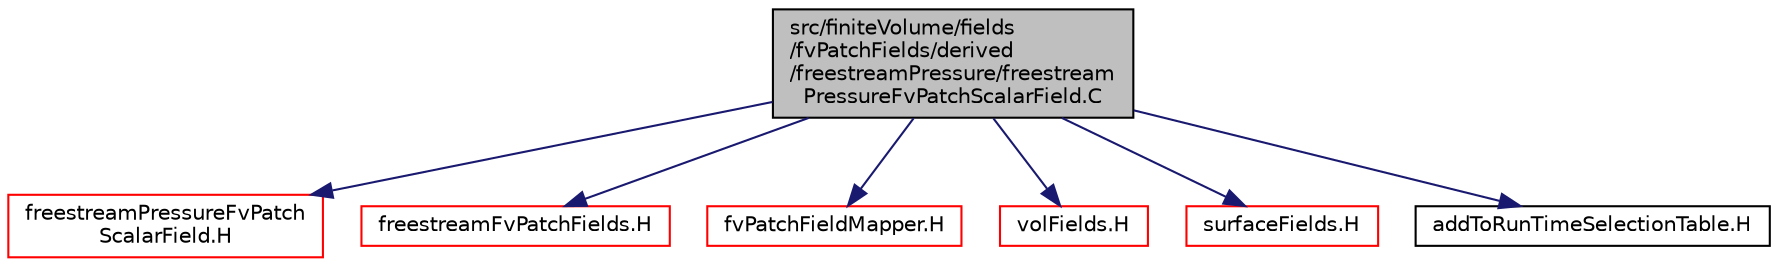 digraph "src/finiteVolume/fields/fvPatchFields/derived/freestreamPressure/freestreamPressureFvPatchScalarField.C"
{
  bgcolor="transparent";
  edge [fontname="Helvetica",fontsize="10",labelfontname="Helvetica",labelfontsize="10"];
  node [fontname="Helvetica",fontsize="10",shape=record];
  Node0 [label="src/finiteVolume/fields\l/fvPatchFields/derived\l/freestreamPressure/freestream\lPressureFvPatchScalarField.C",height=0.2,width=0.4,color="black", fillcolor="grey75", style="filled", fontcolor="black"];
  Node0 -> Node1 [color="midnightblue",fontsize="10",style="solid",fontname="Helvetica"];
  Node1 [label="freestreamPressureFvPatch\lScalarField.H",height=0.2,width=0.4,color="red",URL="$a02135.html"];
  Node0 -> Node208 [color="midnightblue",fontsize="10",style="solid",fontname="Helvetica"];
  Node208 [label="freestreamFvPatchFields.H",height=0.2,width=0.4,color="red",URL="$a02126.html"];
  Node0 -> Node212 [color="midnightblue",fontsize="10",style="solid",fontname="Helvetica"];
  Node212 [label="fvPatchFieldMapper.H",height=0.2,width=0.4,color="red",URL="$a02630.html"];
  Node0 -> Node213 [color="midnightblue",fontsize="10",style="solid",fontname="Helvetica"];
  Node213 [label="volFields.H",height=0.2,width=0.4,color="red",URL="$a02912.html"];
  Node0 -> Node325 [color="midnightblue",fontsize="10",style="solid",fontname="Helvetica"];
  Node325 [label="surfaceFields.H",height=0.2,width=0.4,color="red",URL="$a02897.html",tooltip="Foam::surfaceFields. "];
  Node0 -> Node332 [color="midnightblue",fontsize="10",style="solid",fontname="Helvetica"];
  Node332 [label="addToRunTimeSelectionTable.H",height=0.2,width=0.4,color="black",URL="$a09989.html",tooltip="Macros for easy insertion into run-time selection tables. "];
}
